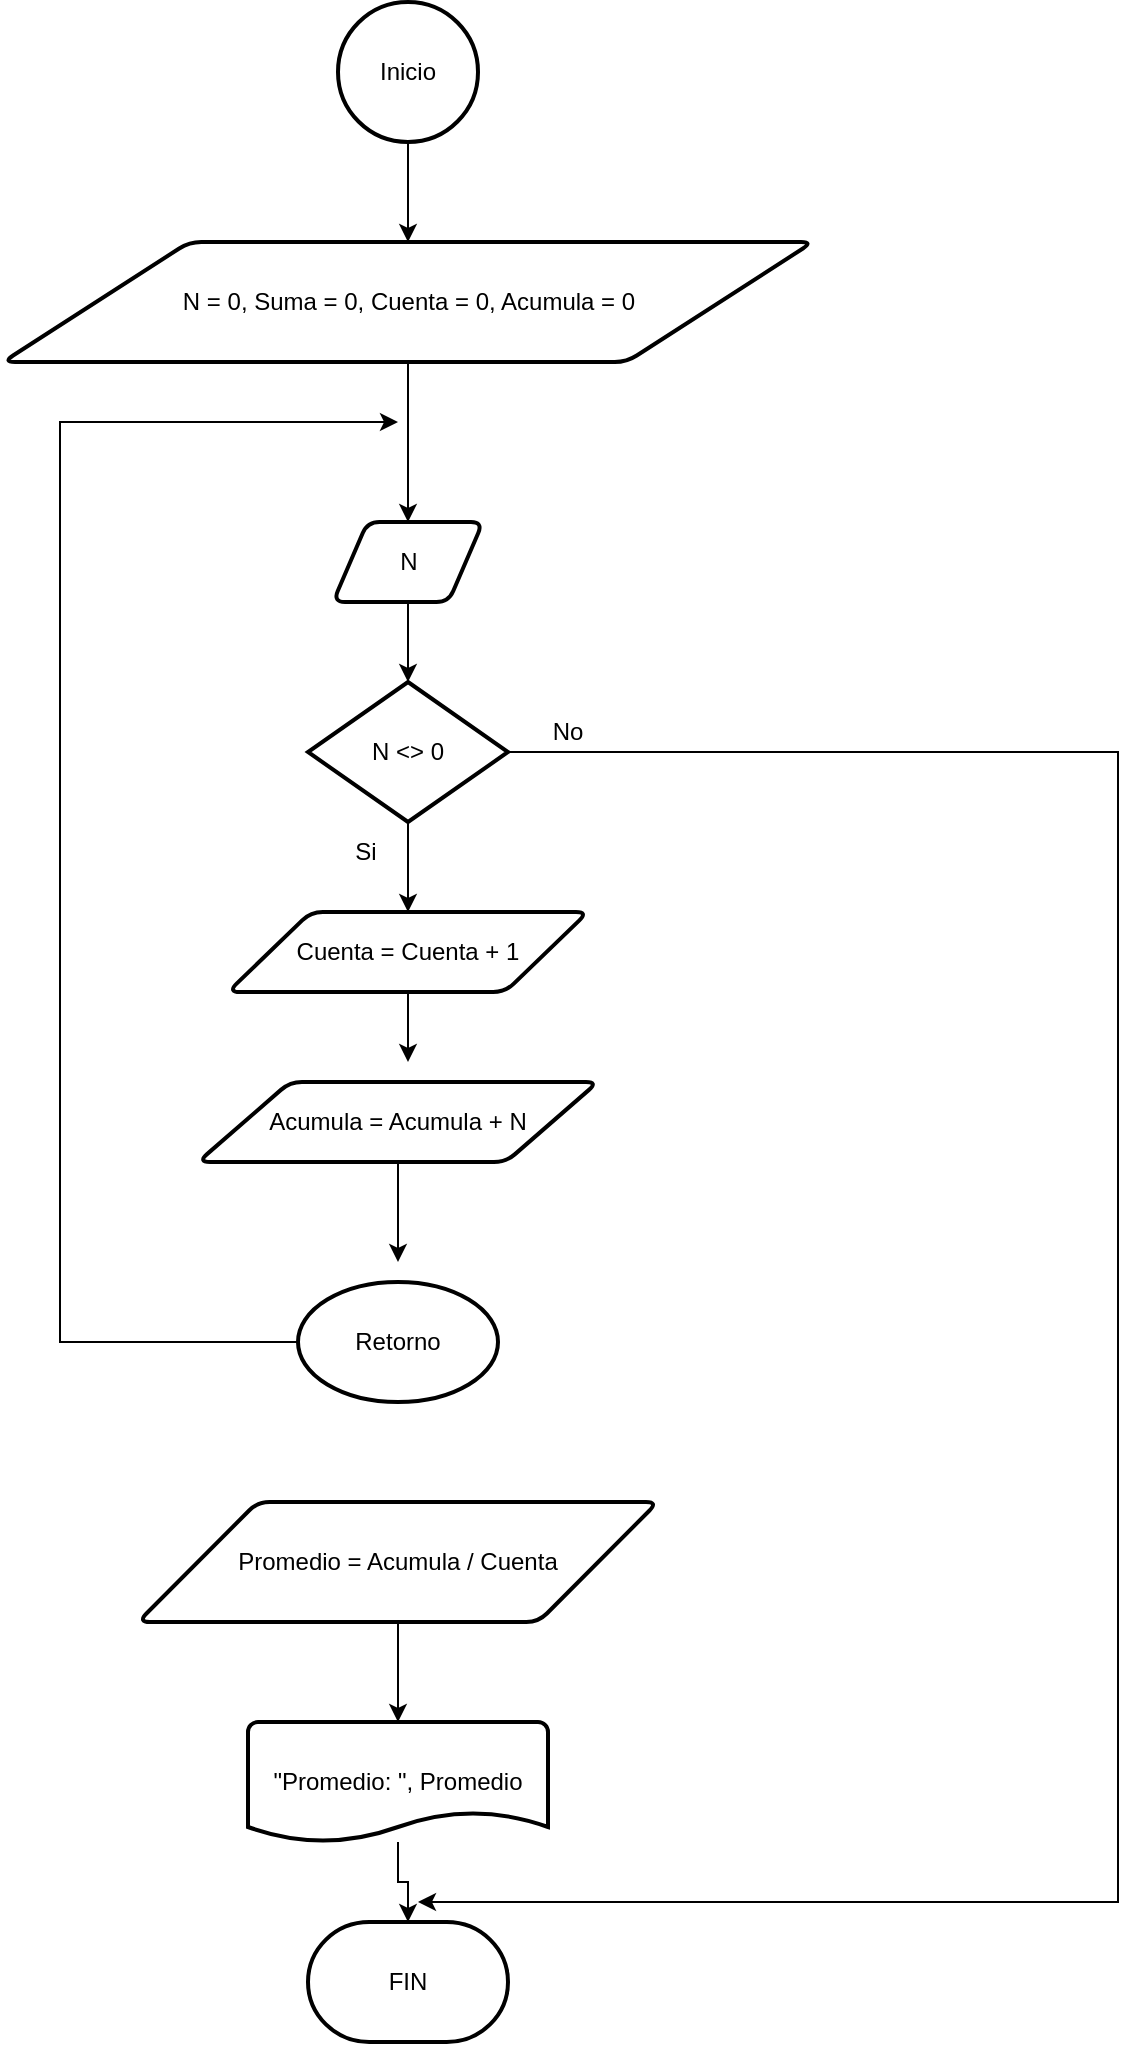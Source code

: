 <mxfile version="22.0.1" type="github">
  <diagram name="Página-1" id="NPonqm1UxqOTIjh20Bxl">
    <mxGraphModel dx="2074" dy="1150" grid="1" gridSize="10" guides="1" tooltips="1" connect="1" arrows="1" fold="1" page="1" pageScale="1" pageWidth="827" pageHeight="1169" math="0" shadow="0">
      <root>
        <mxCell id="0" />
        <mxCell id="1" parent="0" />
        <mxCell id="yKrizdjm1GVxj4F0B59K-1" style="edgeStyle=orthogonalEdgeStyle;rounded=0;orthogonalLoop=1;jettySize=auto;html=1;entryX=0.5;entryY=0;entryDx=0;entryDy=0;" parent="1" source="23UUAxRhC1SxOmLqLjt9-37" target="23UUAxRhC1SxOmLqLjt9-38" edge="1">
          <mxGeometry relative="1" as="geometry" />
        </mxCell>
        <mxCell id="23UUAxRhC1SxOmLqLjt9-37" value="Inicio" style="strokeWidth=2;html=1;shape=mxgraph.flowchart.start_2;whiteSpace=wrap;" parent="1" vertex="1">
          <mxGeometry x="370" y="90" width="70" height="70" as="geometry" />
        </mxCell>
        <mxCell id="23UUAxRhC1SxOmLqLjt9-55" style="edgeStyle=orthogonalEdgeStyle;rounded=0;orthogonalLoop=1;jettySize=auto;html=1;entryX=0.5;entryY=0;entryDx=0;entryDy=0;" parent="1" source="23UUAxRhC1SxOmLqLjt9-38" target="23UUAxRhC1SxOmLqLjt9-40" edge="1">
          <mxGeometry relative="1" as="geometry" />
        </mxCell>
        <mxCell id="23UUAxRhC1SxOmLqLjt9-38" value="N = 0, Suma = 0, Cuenta = 0, Acumula = 0" style="shape=parallelogram;html=1;strokeWidth=2;perimeter=parallelogramPerimeter;whiteSpace=wrap;rounded=1;arcSize=12;size=0.23;" parent="1" vertex="1">
          <mxGeometry x="202.5" y="210" width="405" height="60" as="geometry" />
        </mxCell>
        <mxCell id="23UUAxRhC1SxOmLqLjt9-40" value="N" style="shape=parallelogram;html=1;strokeWidth=2;perimeter=parallelogramPerimeter;whiteSpace=wrap;rounded=1;arcSize=12;size=0.23;" parent="1" vertex="1">
          <mxGeometry x="367.5" y="350" width="75" height="40" as="geometry" />
        </mxCell>
        <mxCell id="23UUAxRhC1SxOmLqLjt9-49" style="edgeStyle=orthogonalEdgeStyle;rounded=0;orthogonalLoop=1;jettySize=auto;html=1;entryX=0.5;entryY=0;entryDx=0;entryDy=0;" parent="1" source="23UUAxRhC1SxOmLqLjt9-41" target="23UUAxRhC1SxOmLqLjt9-42" edge="1">
          <mxGeometry relative="1" as="geometry" />
        </mxCell>
        <mxCell id="23UUAxRhC1SxOmLqLjt9-61" style="edgeStyle=orthogonalEdgeStyle;rounded=0;orthogonalLoop=1;jettySize=auto;html=1;" parent="1" source="23UUAxRhC1SxOmLqLjt9-41" edge="1">
          <mxGeometry relative="1" as="geometry">
            <mxPoint x="410" y="1040" as="targetPoint" />
            <Array as="points">
              <mxPoint x="760" y="465" />
              <mxPoint x="760" y="1040" />
              <mxPoint x="455" y="1040" />
            </Array>
          </mxGeometry>
        </mxCell>
        <mxCell id="23UUAxRhC1SxOmLqLjt9-41" value="N &amp;lt;&amp;gt; 0" style="strokeWidth=2;html=1;shape=mxgraph.flowchart.decision;whiteSpace=wrap;" parent="1" vertex="1">
          <mxGeometry x="355" y="430" width="100" height="70" as="geometry" />
        </mxCell>
        <mxCell id="23UUAxRhC1SxOmLqLjt9-50" style="edgeStyle=orthogonalEdgeStyle;rounded=0;orthogonalLoop=1;jettySize=auto;html=1;" parent="1" source="23UUAxRhC1SxOmLqLjt9-42" edge="1">
          <mxGeometry relative="1" as="geometry">
            <mxPoint x="405" y="620" as="targetPoint" />
          </mxGeometry>
        </mxCell>
        <mxCell id="23UUAxRhC1SxOmLqLjt9-42" value="Cuenta = Cuenta + 1" style="shape=parallelogram;html=1;strokeWidth=2;perimeter=parallelogramPerimeter;whiteSpace=wrap;rounded=1;arcSize=12;size=0.23;" parent="1" vertex="1">
          <mxGeometry x="315" y="545" width="180" height="40" as="geometry" />
        </mxCell>
        <mxCell id="23UUAxRhC1SxOmLqLjt9-52" style="edgeStyle=orthogonalEdgeStyle;rounded=0;orthogonalLoop=1;jettySize=auto;html=1;" parent="1" source="23UUAxRhC1SxOmLqLjt9-44" edge="1">
          <mxGeometry relative="1" as="geometry">
            <mxPoint x="400" y="720" as="targetPoint" />
          </mxGeometry>
        </mxCell>
        <mxCell id="23UUAxRhC1SxOmLqLjt9-44" value="Acumula = Acumula + N" style="shape=parallelogram;html=1;strokeWidth=2;perimeter=parallelogramPerimeter;whiteSpace=wrap;rounded=1;arcSize=12;size=0.23;" parent="1" vertex="1">
          <mxGeometry x="300" y="630" width="200" height="40" as="geometry" />
        </mxCell>
        <mxCell id="23UUAxRhC1SxOmLqLjt9-53" style="edgeStyle=orthogonalEdgeStyle;rounded=0;orthogonalLoop=1;jettySize=auto;html=1;" parent="1" source="23UUAxRhC1SxOmLqLjt9-48" edge="1">
          <mxGeometry relative="1" as="geometry">
            <mxPoint x="400" y="300" as="targetPoint" />
            <Array as="points">
              <mxPoint x="231" y="760" />
            </Array>
          </mxGeometry>
        </mxCell>
        <mxCell id="23UUAxRhC1SxOmLqLjt9-48" value="Retorno" style="strokeWidth=2;html=1;shape=mxgraph.flowchart.start_1;whiteSpace=wrap;" parent="1" vertex="1">
          <mxGeometry x="350" y="730" width="100" height="60" as="geometry" />
        </mxCell>
        <mxCell id="23UUAxRhC1SxOmLqLjt9-51" value="Si" style="text;html=1;strokeColor=none;fillColor=none;align=center;verticalAlign=middle;whiteSpace=wrap;rounded=0;" parent="1" vertex="1">
          <mxGeometry x="354" y="500" width="60" height="30" as="geometry" />
        </mxCell>
        <mxCell id="23UUAxRhC1SxOmLqLjt9-54" style="edgeStyle=orthogonalEdgeStyle;rounded=0;orthogonalLoop=1;jettySize=auto;html=1;entryX=0.5;entryY=0;entryDx=0;entryDy=0;entryPerimeter=0;" parent="1" source="23UUAxRhC1SxOmLqLjt9-40" target="23UUAxRhC1SxOmLqLjt9-41" edge="1">
          <mxGeometry relative="1" as="geometry" />
        </mxCell>
        <mxCell id="23UUAxRhC1SxOmLqLjt9-57" value="Promedio = Acumula / Cuenta" style="shape=parallelogram;html=1;strokeWidth=2;perimeter=parallelogramPerimeter;whiteSpace=wrap;rounded=1;arcSize=12;size=0.23;" parent="1" vertex="1">
          <mxGeometry x="270" y="840" width="260" height="60" as="geometry" />
        </mxCell>
        <mxCell id="23UUAxRhC1SxOmLqLjt9-58" value="&quot;Promedio: &quot;, Promedio" style="strokeWidth=2;html=1;shape=mxgraph.flowchart.document2;whiteSpace=wrap;size=0.25;" parent="1" vertex="1">
          <mxGeometry x="325" y="950" width="150" height="60" as="geometry" />
        </mxCell>
        <mxCell id="23UUAxRhC1SxOmLqLjt9-59" style="edgeStyle=orthogonalEdgeStyle;rounded=0;orthogonalLoop=1;jettySize=auto;html=1;entryX=0.5;entryY=0;entryDx=0;entryDy=0;entryPerimeter=0;" parent="1" source="23UUAxRhC1SxOmLqLjt9-57" target="23UUAxRhC1SxOmLqLjt9-58" edge="1">
          <mxGeometry relative="1" as="geometry" />
        </mxCell>
        <mxCell id="23UUAxRhC1SxOmLqLjt9-60" value="FIN" style="strokeWidth=2;html=1;shape=mxgraph.flowchart.terminator;whiteSpace=wrap;" parent="1" vertex="1">
          <mxGeometry x="355" y="1050" width="100" height="60" as="geometry" />
        </mxCell>
        <mxCell id="23UUAxRhC1SxOmLqLjt9-62" value="No" style="text;html=1;strokeColor=none;fillColor=none;align=center;verticalAlign=middle;whiteSpace=wrap;rounded=0;" parent="1" vertex="1">
          <mxGeometry x="455" y="440" width="60" height="30" as="geometry" />
        </mxCell>
        <mxCell id="23UUAxRhC1SxOmLqLjt9-64" style="edgeStyle=orthogonalEdgeStyle;rounded=0;orthogonalLoop=1;jettySize=auto;html=1;entryX=0.5;entryY=0;entryDx=0;entryDy=0;entryPerimeter=0;" parent="1" source="23UUAxRhC1SxOmLqLjt9-58" target="23UUAxRhC1SxOmLqLjt9-60" edge="1">
          <mxGeometry relative="1" as="geometry" />
        </mxCell>
      </root>
    </mxGraphModel>
  </diagram>
</mxfile>
